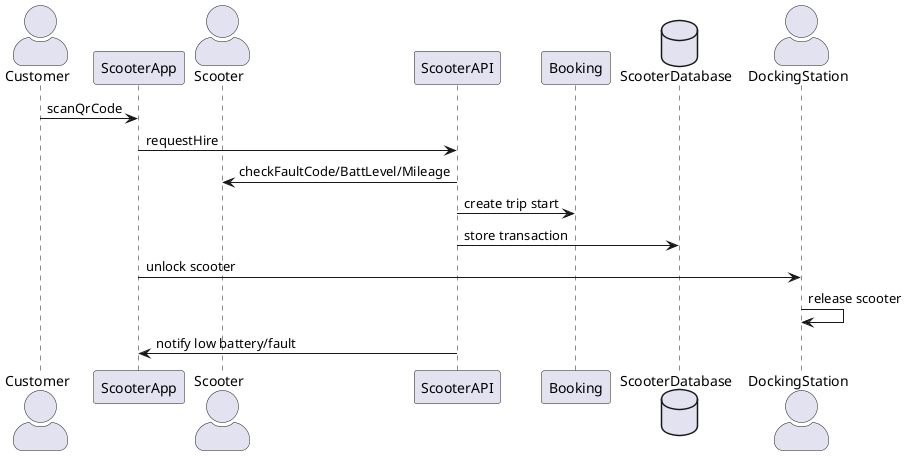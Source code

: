 @startuml

skinparam actorStyle awesome

actor Customer
participant ScooterApp
actor Scooter
participant ScooterAPI
participant Booking
database ScooterDatabase
actor DockingStation

Customer -> ScooterApp: scanQrCode
ScooterApp -> ScooterAPI:requestHire
ScooterAPI -> Scooter: checkFaultCode/BattLevel/Mileage
ScooterAPI -> Booking: create trip start
ScooterAPI -> ScooterDatabase: store transaction
ScooterApp -> DockingStation: unlock scooter
DockingStation -> DockingStation: release scooter
ScooterAPI -> ScooterApp: notify low battery/fault
@enduml

